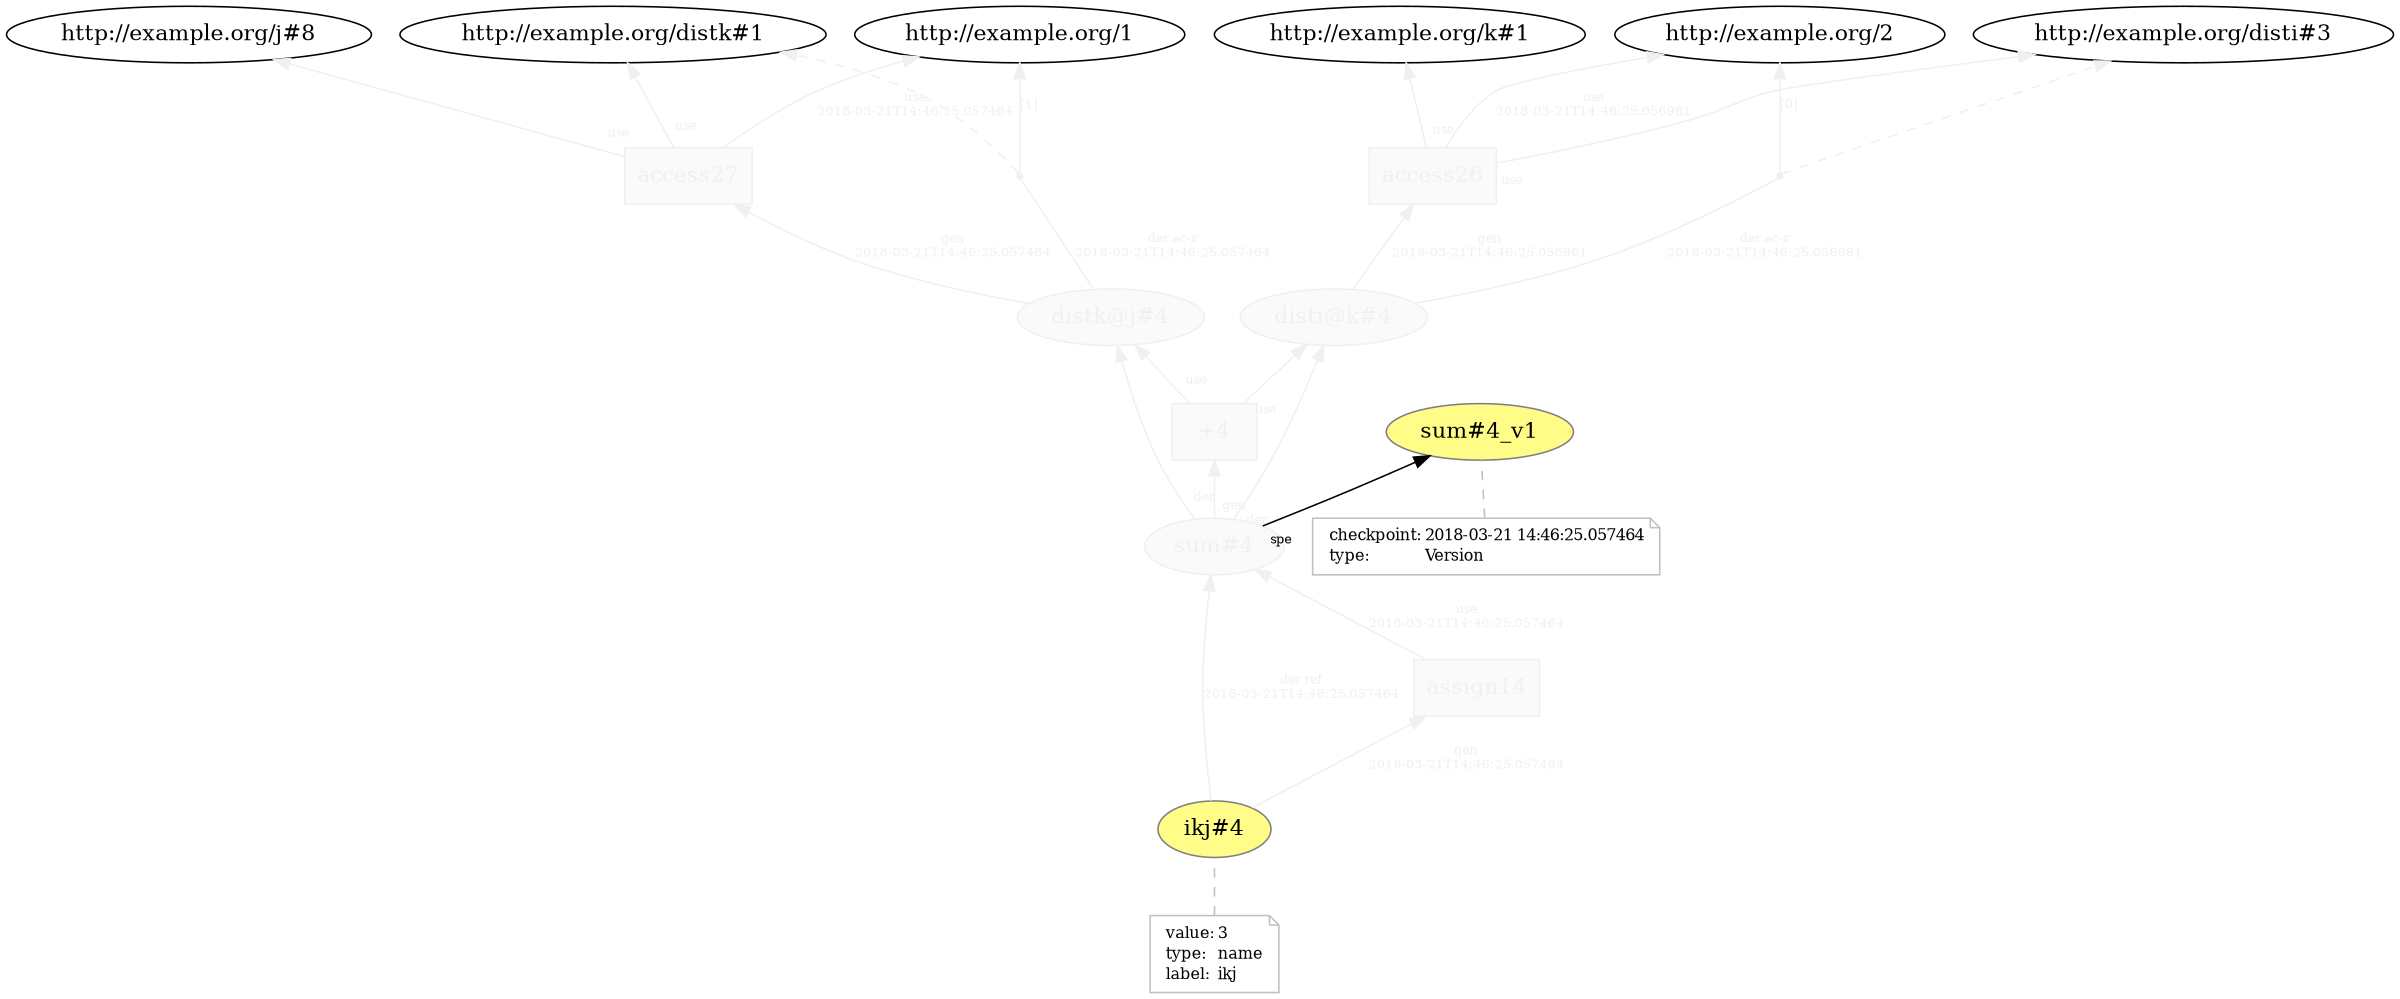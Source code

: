 digraph "PROV" { size="16,12"; rankdir="BT";
"http://example.org/disti@k#4" [fillcolor="#FAFAFA",color="#F0F0F0",style="filled",fontcolor="#F0F0F0",label="disti@k#4",URL="http://example.org/disti@k#4"]
"http://example.org/access26" [fillcolor="#FAFAFA",color="#F0F0F0",shape="polygon",sides="4",style="filled",fontcolor="#F0F0F0",label="access26",URL="http://example.org/access26"]
"bn0" [shape="point",label="",fontcolor="#F0F0F0",color="#F0F0F0"]
"http://example.org/disti@k#4" -> "bn0" [fontsize="8",distance="1.5",angle="60.0",rotation="20",label="der ac-r
2018-03-21T14:46:25.056961",arrowhead="none",fontcolor="#F0F0F0",color="#F0F0F0"]
"bn0" -> "http://example.org/disti#3" [style="dashed",fontcolor="#F0F0F0",color="#F0F0F0"]
"bn0" -> "http://example.org/2" [fontsize="8",distance="1.5",angle="60.0",rotation="20",label="[0]",fontcolor="#F0F0F0",color="#F0F0F0"]
"http://example.org/access26" -> "http://example.org/disti#3" [labelfontsize="8",labeldistance="1.5",labelangle="60.0",rotation="20",taillabel="use",fontcolor="#F0F0F0",color="#F0F0F0"]
"http://example.org/access26" -> "http://example.org/k#1" [labelfontsize="8",labeldistance="1.5",labelangle="60.0",rotation="20",taillabel="use",fontcolor="#F0F0F0",color="#F0F0F0"]
"http://example.org/distk@j#4" [fillcolor="#FAFAFA",color="#F0F0F0",style="filled",fontcolor="#F0F0F0",label="distk@j#4",URL="http://example.org/distk@j#4"]
"http://example.org/access27" [fillcolor="#FAFAFA",color="#F0F0F0",shape="polygon",sides="4",style="filled",fontcolor="#F0F0F0",label="access27",URL="http://example.org/access27"]
"bn1" [shape="point",label="",fontcolor="#F0F0F0",color="#F0F0F0"]
"http://example.org/distk@j#4" -> "bn1" [fontsize="8",distance="1.5",angle="60.0",rotation="20",label="der ac-r
2018-03-21T14:46:25.057464",arrowhead="none",fontcolor="#F0F0F0",color="#F0F0F0"]
"bn1" -> "http://example.org/distk#1" [style="dashed",fontcolor="#F0F0F0",color="#F0F0F0"]
"bn1" -> "http://example.org/1" [fontsize="8",distance="1.5",angle="60.0",rotation="20",label="[1]",fontcolor="#F0F0F0",color="#F0F0F0"]
"http://example.org/access27" -> "http://example.org/distk#1" [labelfontsize="8",labeldistance="1.5",labelangle="60.0",rotation="20",taillabel="use",fontcolor="#F0F0F0",color="#F0F0F0"]
"http://example.org/access27" -> "http://example.org/j#8" [labelfontsize="8",labeldistance="1.5",labelangle="60.0",rotation="20",taillabel="use",fontcolor="#F0F0F0",color="#F0F0F0"]
"http://example.org/sum#4" [fillcolor="#FAFAFA",color="#F0F0F0",style="filled",fontcolor="#F0F0F0",label="sum#4",URL="http://example.org/sum#4"]
"http://example.org/sum#4_v1" [fillcolor="#FFFC87",color="#808080",style="filled",label="sum#4_v1",URL="http://example.org/sum#4_v1"]
"-attrs0" [color="gray",shape="note",fontsize="10",fontcolor="black",label=<<TABLE cellpadding="0" border="0">
	<TR>
	    <TD align="left">checkpoint:</TD>
	    <TD align="left">2018-03-21 14:46:25.057464</TD>
	</TR>
	<TR>
	    <TD align="left">type:</TD>
	    <TD align="left">Version</TD>
	</TR>
</TABLE>>]
"-attrs0" -> "http://example.org/sum#4_v1" [color="gray",style="dashed",arrowhead="none"]
"http://example.org/sum#4" -> "http://example.org/sum#4_v1" [labelfontsize="8",labeldistance="1.5",labelangle="60.0",rotation="20",taillabel="spe"]
"http://example.org/+4" [fillcolor="#FAFAFA",color="#F0F0F0",shape="polygon",sides="4",style="filled",fontcolor="#F0F0F0",label="+4",URL="http://example.org/+4"]
"http://example.org/sum#4" -> "http://example.org/disti@k#4" [labelfontsize="8",labeldistance="1.5",labelangle="60.0",rotation="20",taillabel="der",fontcolor="#F0F0F0",color="#F0F0F0"]
"http://example.org/sum#4" -> "http://example.org/distk@j#4" [labelfontsize="8",labeldistance="1.5",labelangle="60.0",rotation="20",taillabel="der",fontcolor="#F0F0F0",color="#F0F0F0"]
"http://example.org/ikj#4" [fillcolor="#FFFC87",color="#808080",style="filled",label="ikj#4",URL="http://example.org/ikj#4"]
"-attrs1" [color="gray",shape="note",fontsize="10",fontcolor="black",label=<<TABLE cellpadding="0" border="0">
	<TR>
	    <TD align="left">value:</TD>
	    <TD align="left">3</TD>
	</TR>
	<TR>
	    <TD align="left">type:</TD>
	    <TD align="left">name</TD>
	</TR>
	<TR>
	    <TD align="left">label:</TD>
	    <TD align="left">ikj</TD>
	</TR>
</TABLE>>]
"-attrs1" -> "http://example.org/ikj#4" [color="gray",style="dashed",arrowhead="none"]
"http://example.org/assign14" [fillcolor="#FAFAFA",color="#F0F0F0",shape="polygon",sides="4",style="filled",fontcolor="#F0F0F0",label="assign14",URL="http://example.org/assign14"]
"http://example.org/ikj#4" -> "http://example.org/sum#4" [fontsize="8",distance="1.5",angle="60.0",rotation="20",label="der ref
2018-03-21T14:46:25.057464",fontcolor="#F0F0F0",color="#F0F0F0"]
"http://example.org/access26" -> "http://example.org/2" [fontsize="8",distance="1.5",angle="60.0",rotation="20",label="use
2018-03-21T14:46:25.056961",fontcolor="#F0F0F0",color="#F0F0F0"]
"http://example.org/+4" -> "http://example.org/disti@k#4" [labelfontsize="8",labeldistance="1.5",labelangle="60.0",rotation="20",taillabel="use",fontcolor="#F0F0F0",color="#F0F0F0"]
"http://example.org/access27" -> "http://example.org/1" [fontsize="8",distance="1.5",angle="60.0",rotation="20",label="use
2018-03-21T14:46:25.057464",fontcolor="#F0F0F0",color="#F0F0F0"]
"http://example.org/assign14" -> "http://example.org/sum#4" [fontsize="8",distance="1.5",angle="60.0",rotation="20",label="use
2018-03-21T14:46:25.057464",fontcolor="#F0F0F0",color="#F0F0F0"]
"http://example.org/+4" -> "http://example.org/distk@j#4" [labelfontsize="8",labeldistance="1.5",labelangle="60.0",rotation="20",taillabel="use",fontcolor="#F0F0F0",color="#F0F0F0"]
"http://example.org/distk@j#4" -> "http://example.org/access27" [fontsize="8",distance="1.5",angle="60.0",rotation="20",label="gen
2018-03-21T14:46:25.057464",fontcolor="#F0F0F0",color="#F0F0F0"]
"http://example.org/disti@k#4" -> "http://example.org/access26" [fontsize="8",distance="1.5",angle="60.0",rotation="20",label="gen
2018-03-21T14:46:25.056961",fontcolor="#F0F0F0",color="#F0F0F0"]
"http://example.org/ikj#4" -> "http://example.org/assign14" [fontsize="8",distance="1.5",angle="60.0",rotation="20",label="gen
2018-03-21T14:46:25.057464",fontcolor="#F0F0F0",color="#F0F0F0"]
"http://example.org/sum#4" -> "http://example.org/+4" [labelfontsize="8",labeldistance="1.5",labelangle="60.0",rotation="20",taillabel="gen",fontcolor="#F0F0F0",color="#F0F0F0"]
}